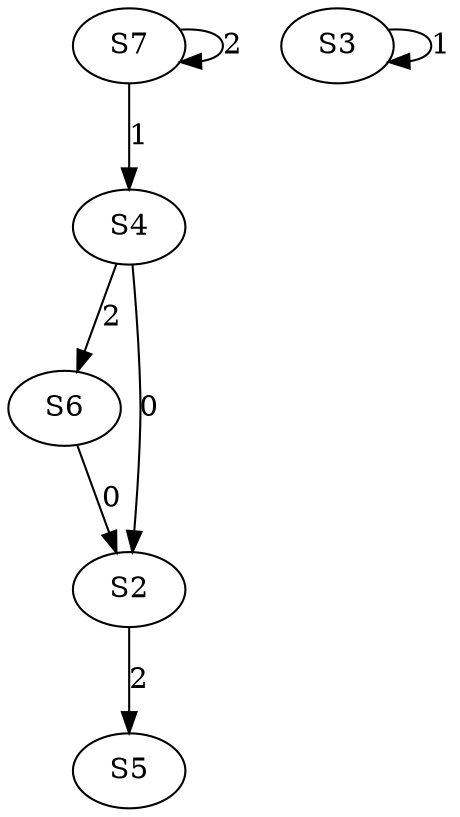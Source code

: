 strict digraph {
	S6 -> S2 [ label = 0 ];
	S3 -> S3 [ label = 1 ];
	S7 -> S4 [ label = 1 ];
	S2 -> S5 [ label = 2 ];
	S4 -> S6 [ label = 2 ];
	S7 -> S7 [ label = 2 ];
	S4 -> S2 [ label = 0 ];
}